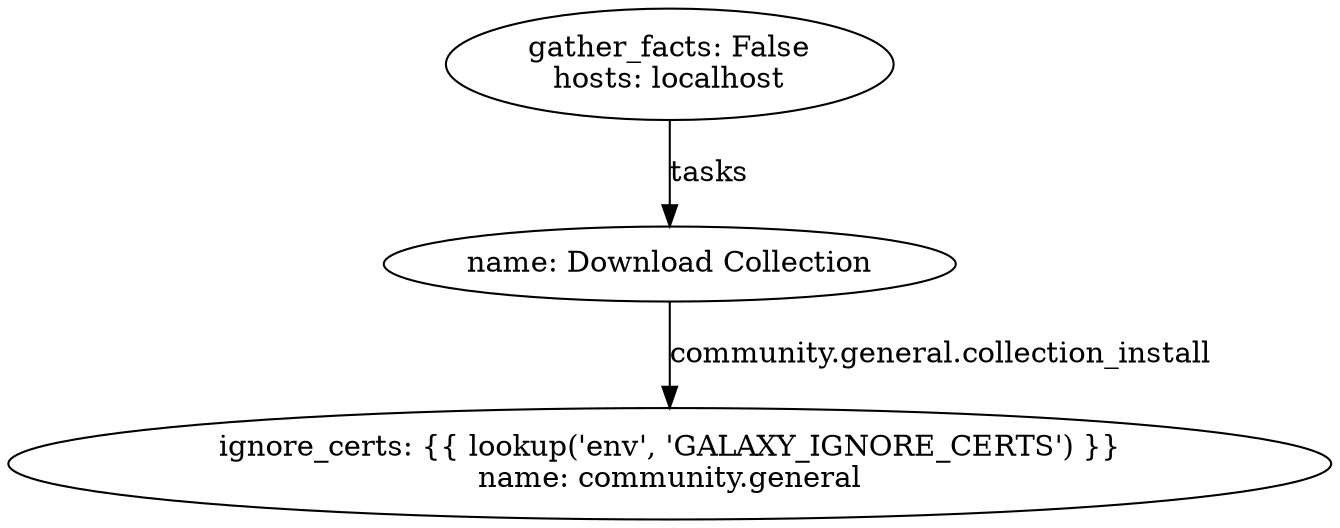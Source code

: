 digraph graphname {
2124 [label="ignore_certs: {{ lookup('env', 'GALAXY_IGNORE_CERTS') }}\nname: community.general\n"];
2123 [label="name: Download Collection\n"];
2123 -> 2124 [label="community.general.collection_install"];
2122 [label="gather_facts: False\nhosts: localhost\n"];
2122 -> 2123 [label="tasks"];
}

